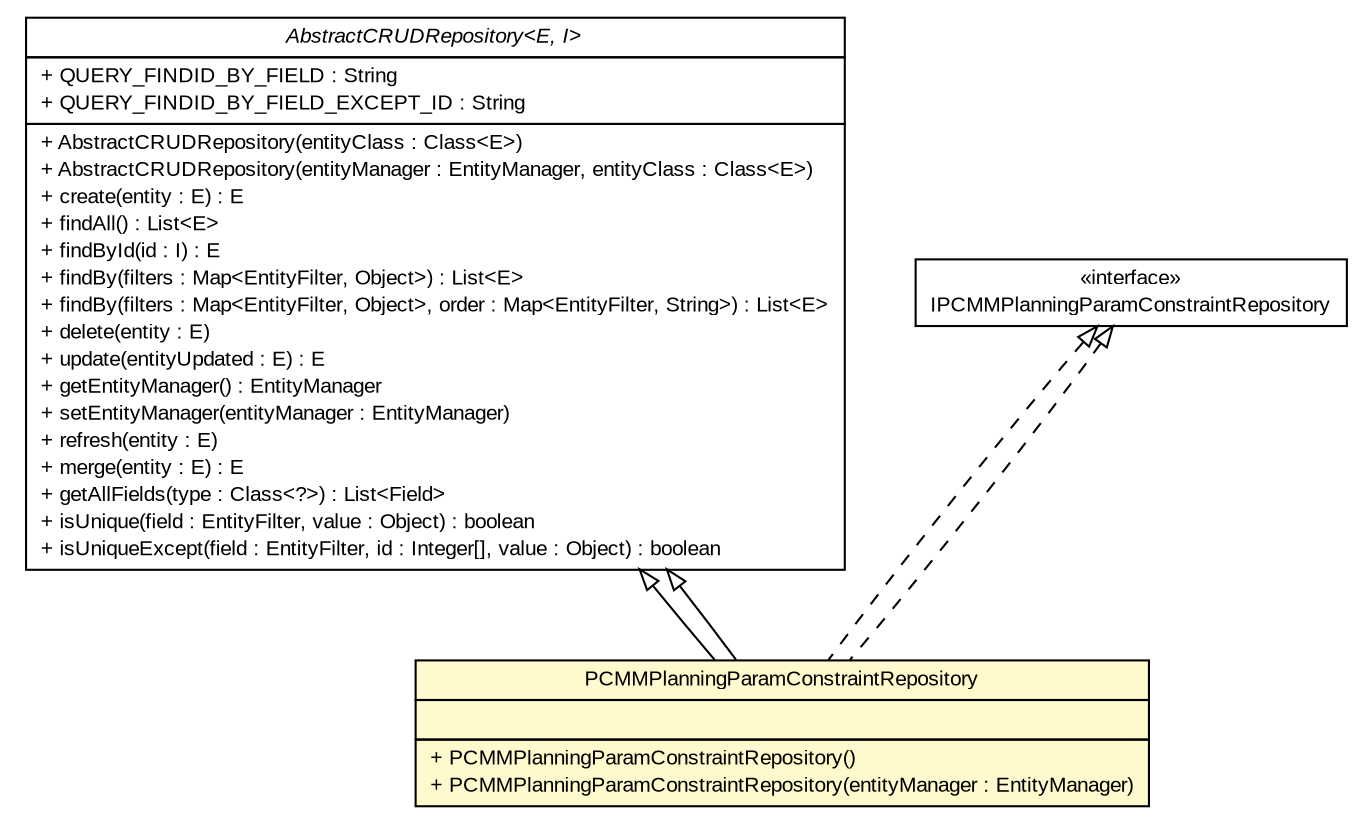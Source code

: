 #!/usr/local/bin/dot
#
# Class diagram 
# Generated by UMLGraph version R5_6-24-gf6e263 (http://www.umlgraph.org/)
#

digraph G {
	edge [fontname="arial",fontsize=10,labelfontname="arial",labelfontsize=10];
	node [fontname="arial",fontsize=10,shape=plaintext];
	nodesep=0.25;
	ranksep=0.5;
	// gov.sandia.cf.dao.AbstractCRUDRepository<E, I>
	c286989 [label=<<table title="gov.sandia.cf.dao.AbstractCRUDRepository" border="0" cellborder="1" cellspacing="0" cellpadding="2" port="p" href="../AbstractCRUDRepository.html">
		<tr><td><table border="0" cellspacing="0" cellpadding="1">
<tr><td align="center" balign="center"><font face="arial italic"> AbstractCRUDRepository&lt;E, I&gt; </font></td></tr>
		</table></td></tr>
		<tr><td><table border="0" cellspacing="0" cellpadding="1">
<tr><td align="left" balign="left"> + QUERY_FINDID_BY_FIELD : String </td></tr>
<tr><td align="left" balign="left"> + QUERY_FINDID_BY_FIELD_EXCEPT_ID : String </td></tr>
		</table></td></tr>
		<tr><td><table border="0" cellspacing="0" cellpadding="1">
<tr><td align="left" balign="left"> + AbstractCRUDRepository(entityClass : Class&lt;E&gt;) </td></tr>
<tr><td align="left" balign="left"> + AbstractCRUDRepository(entityManager : EntityManager, entityClass : Class&lt;E&gt;) </td></tr>
<tr><td align="left" balign="left"> + create(entity : E) : E </td></tr>
<tr><td align="left" balign="left"> + findAll() : List&lt;E&gt; </td></tr>
<tr><td align="left" balign="left"> + findById(id : I) : E </td></tr>
<tr><td align="left" balign="left"> + findBy(filters : Map&lt;EntityFilter, Object&gt;) : List&lt;E&gt; </td></tr>
<tr><td align="left" balign="left"> + findBy(filters : Map&lt;EntityFilter, Object&gt;, order : Map&lt;EntityFilter, String&gt;) : List&lt;E&gt; </td></tr>
<tr><td align="left" balign="left"> + delete(entity : E) </td></tr>
<tr><td align="left" balign="left"> + update(entityUpdated : E) : E </td></tr>
<tr><td align="left" balign="left"> + getEntityManager() : EntityManager </td></tr>
<tr><td align="left" balign="left"> + setEntityManager(entityManager : EntityManager) </td></tr>
<tr><td align="left" balign="left"> + refresh(entity : E) </td></tr>
<tr><td align="left" balign="left"> + merge(entity : E) : E </td></tr>
<tr><td align="left" balign="left"> + getAllFields(type : Class&lt;?&gt;) : List&lt;Field&gt; </td></tr>
<tr><td align="left" balign="left"> + isUnique(field : EntityFilter, value : Object) : boolean </td></tr>
<tr><td align="left" balign="left"> + isUniqueExcept(field : EntityFilter, id : Integer[], value : Object) : boolean </td></tr>
		</table></td></tr>
		</table>>, URL="../AbstractCRUDRepository.html", fontname="arial", fontcolor="black", fontsize=10.0];
	// gov.sandia.cf.dao.impl.PCMMPlanningParamConstraintRepository
	c287035 [label=<<table title="gov.sandia.cf.dao.impl.PCMMPlanningParamConstraintRepository" border="0" cellborder="1" cellspacing="0" cellpadding="2" port="p" bgcolor="lemonChiffon" href="./PCMMPlanningParamConstraintRepository.html">
		<tr><td><table border="0" cellspacing="0" cellpadding="1">
<tr><td align="center" balign="center"> PCMMPlanningParamConstraintRepository </td></tr>
		</table></td></tr>
		<tr><td><table border="0" cellspacing="0" cellpadding="1">
<tr><td align="left" balign="left">  </td></tr>
		</table></td></tr>
		<tr><td><table border="0" cellspacing="0" cellpadding="1">
<tr><td align="left" balign="left"> + PCMMPlanningParamConstraintRepository() </td></tr>
<tr><td align="left" balign="left"> + PCMMPlanningParamConstraintRepository(entityManager : EntityManager) </td></tr>
		</table></td></tr>
		</table>>, URL="./PCMMPlanningParamConstraintRepository.html", fontname="arial", fontcolor="black", fontsize=10.0];
	// gov.sandia.cf.dao.IPCMMPlanningParamConstraintRepository
	c287081 [label=<<table title="gov.sandia.cf.dao.IPCMMPlanningParamConstraintRepository" border="0" cellborder="1" cellspacing="0" cellpadding="2" port="p" href="../IPCMMPlanningParamConstraintRepository.html">
		<tr><td><table border="0" cellspacing="0" cellpadding="1">
<tr><td align="center" balign="center"> &#171;interface&#187; </td></tr>
<tr><td align="center" balign="center"> IPCMMPlanningParamConstraintRepository </td></tr>
		</table></td></tr>
		</table>>, URL="../IPCMMPlanningParamConstraintRepository.html", fontname="arial", fontcolor="black", fontsize=10.0];
	//gov.sandia.cf.dao.impl.PCMMPlanningParamConstraintRepository extends gov.sandia.cf.dao.AbstractCRUDRepository<gov.sandia.cf.model.PCMMPlanningParamConstraint, java.lang.Integer>
	c286989:p -> c287035:p [dir=back,arrowtail=empty];
	//gov.sandia.cf.dao.impl.PCMMPlanningParamConstraintRepository implements gov.sandia.cf.dao.IPCMMPlanningParamConstraintRepository
	c287081:p -> c287035:p [dir=back,arrowtail=empty,style=dashed];
	//gov.sandia.cf.dao.impl.PCMMPlanningParamConstraintRepository extends gov.sandia.cf.dao.AbstractCRUDRepository<gov.sandia.cf.model.PCMMPlanningParamConstraint, java.lang.Integer>
	c286989:p -> c287035:p [dir=back,arrowtail=empty];
	//gov.sandia.cf.dao.impl.PCMMPlanningParamConstraintRepository implements gov.sandia.cf.dao.IPCMMPlanningParamConstraintRepository
	c287081:p -> c287035:p [dir=back,arrowtail=empty,style=dashed];
}

